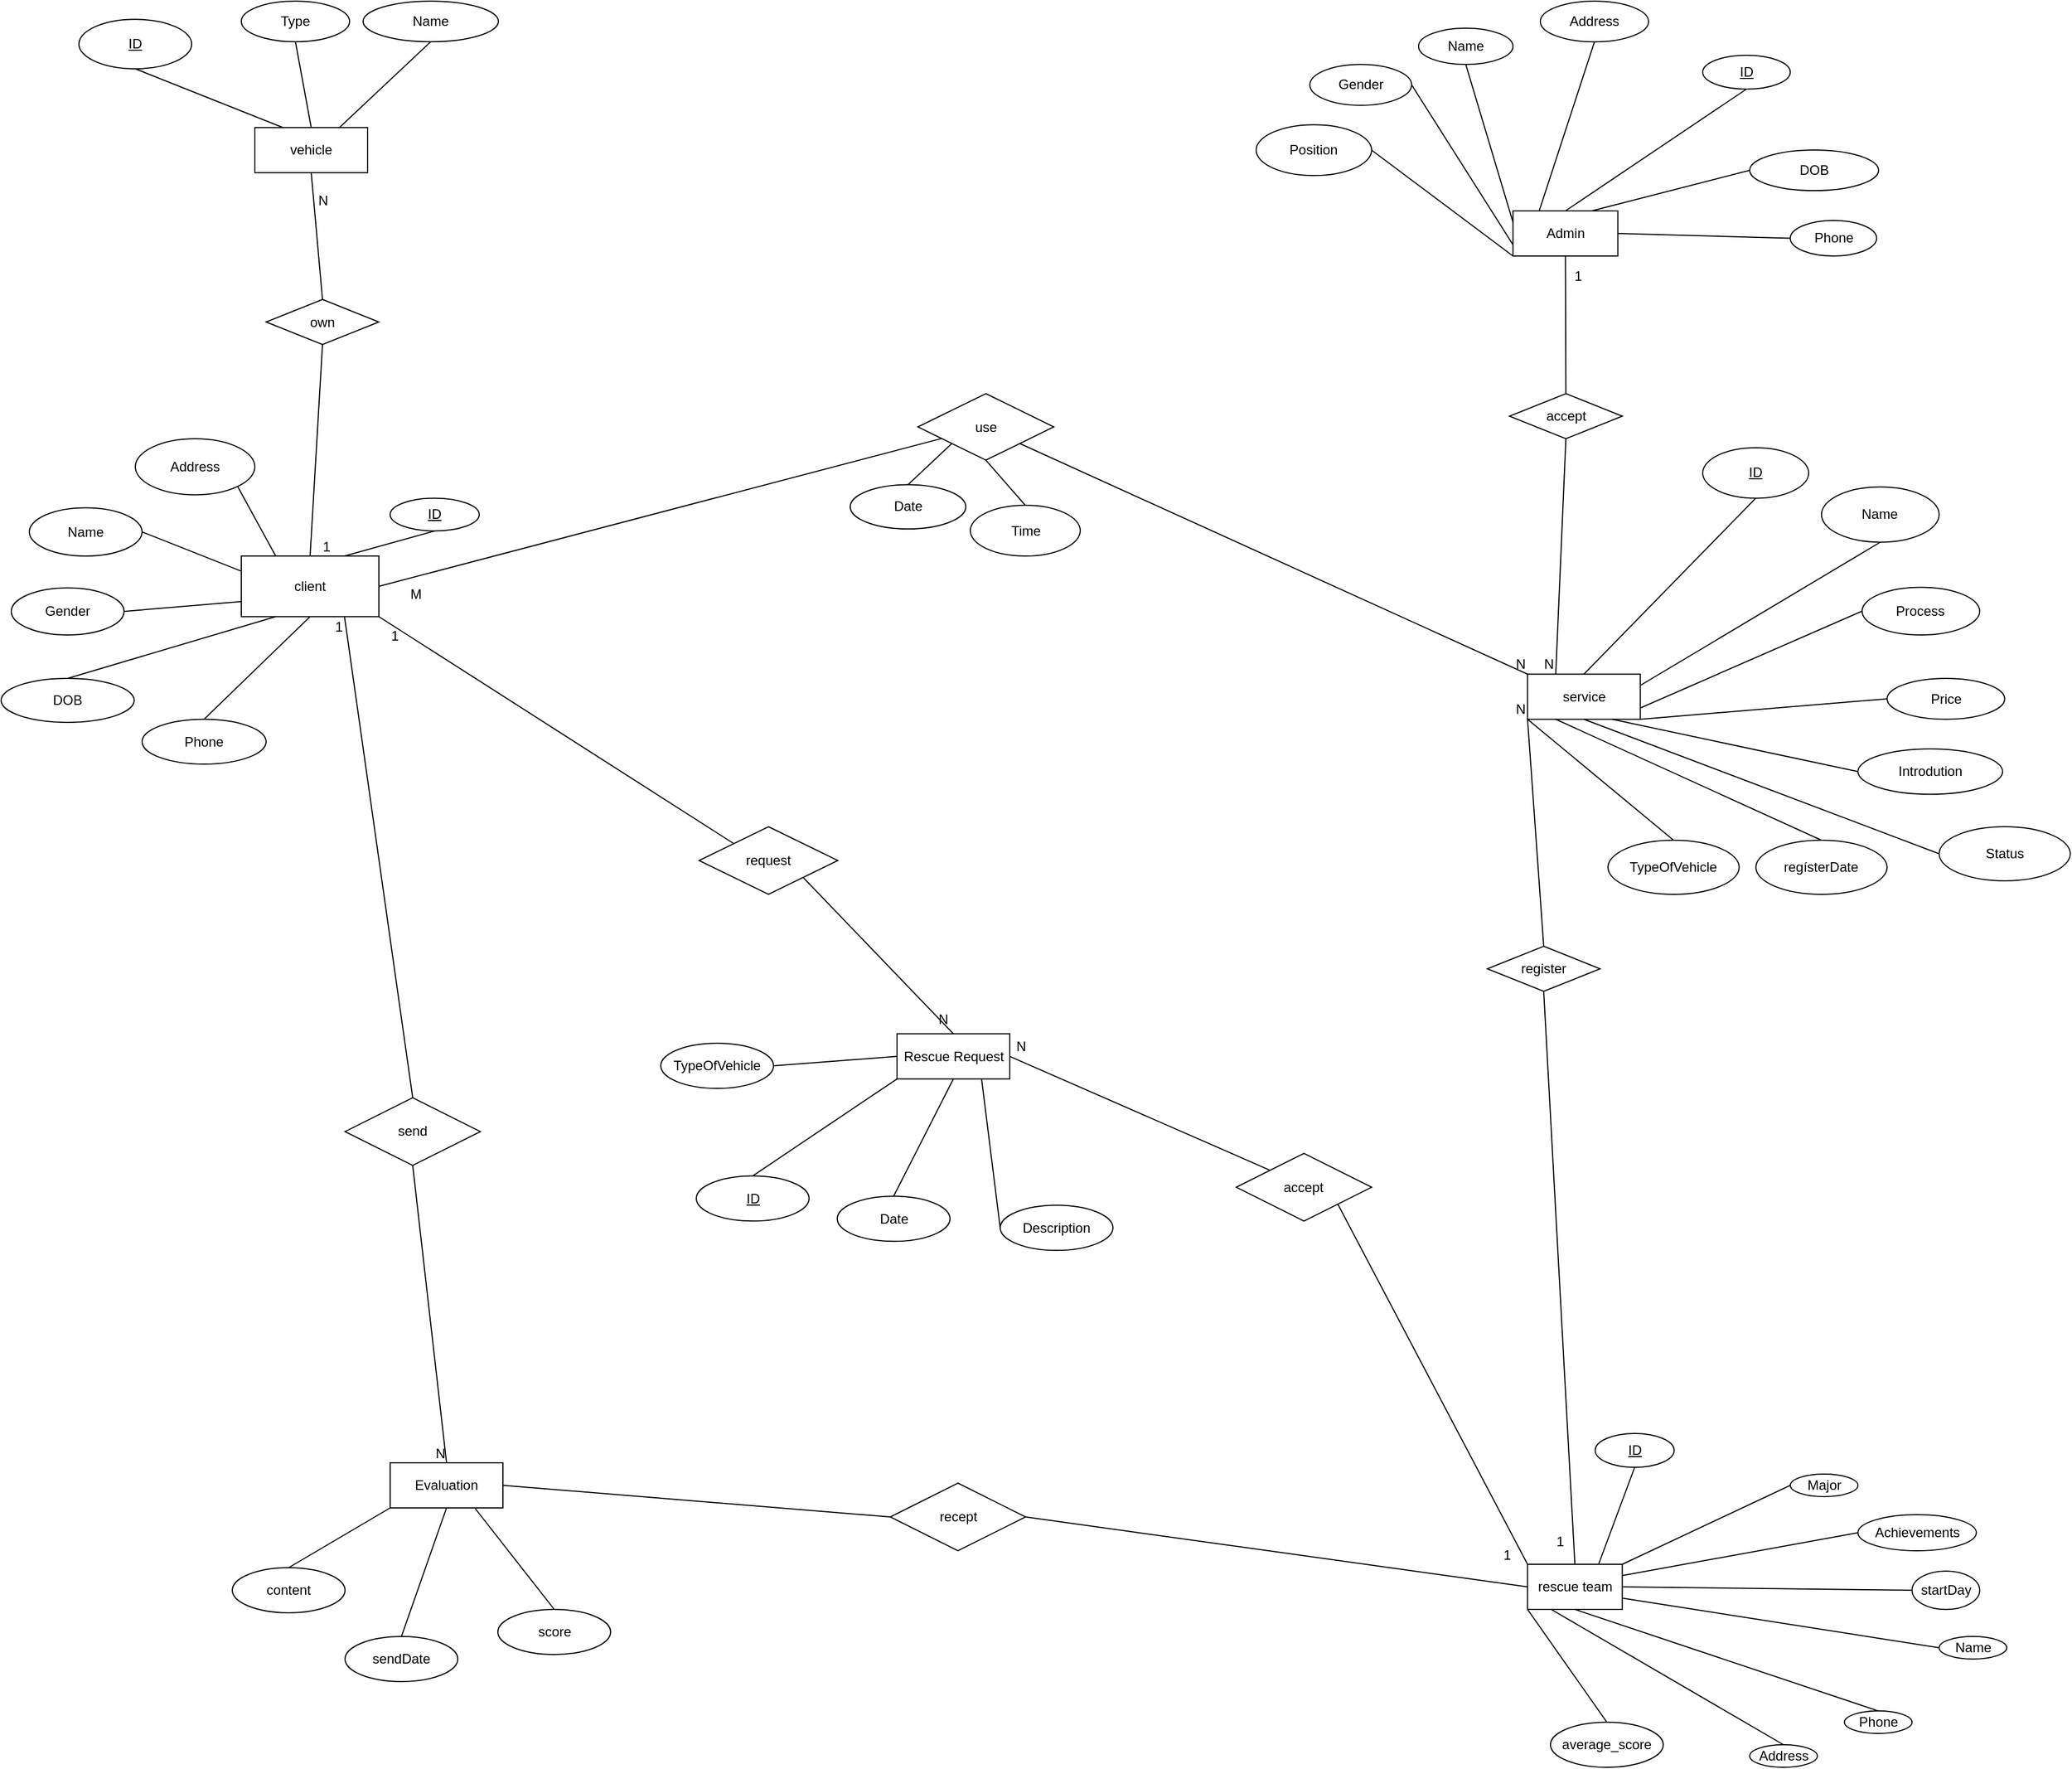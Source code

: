 <mxfile version="24.4.14" type="device">
  <diagram id="R2lEEEUBdFMjLlhIrx00" name="Page-1">
    <mxGraphModel dx="1706" dy="784" grid="1" gridSize="12" guides="1" tooltips="1" connect="1" arrows="1" fold="1" page="1" pageScale="1" pageWidth="3000" pageHeight="3000" background="none" math="0" shadow="0" extFonts="Permanent Marker^https://fonts.googleapis.com/css?family=Permanent+Marker">
      <root>
        <mxCell id="0" />
        <mxCell id="1" parent="0" />
        <mxCell id="BvTbpLr7_MJ0B1_TZpMT-5" value="client" style="whiteSpace=wrap;html=1;align=center;" parent="1" vertex="1">
          <mxGeometry x="813" y="1224" width="122" height="53.75" as="geometry" />
        </mxCell>
        <mxCell id="BvTbpLr7_MJ0B1_TZpMT-15" value="Name" style="ellipse;whiteSpace=wrap;html=1;align=center;" parent="1" vertex="1">
          <mxGeometry x="625" y="1181.25" width="100" height="42.75" as="geometry" />
        </mxCell>
        <mxCell id="BvTbpLr7_MJ0B1_TZpMT-20" value="Gender" style="ellipse;whiteSpace=wrap;html=1;align=center;" parent="1" vertex="1">
          <mxGeometry x="609" y="1252.25" width="100" height="41.75" as="geometry" />
        </mxCell>
        <mxCell id="BvTbpLr7_MJ0B1_TZpMT-21" value="DOB" style="ellipse;whiteSpace=wrap;html=1;align=center;" parent="1" vertex="1">
          <mxGeometry x="600" y="1332.5" width="118" height="39" as="geometry" />
        </mxCell>
        <mxCell id="BvTbpLr7_MJ0B1_TZpMT-22" value="Phone" style="ellipse;whiteSpace=wrap;html=1;align=center;" parent="1" vertex="1">
          <mxGeometry x="725" y="1368.75" width="110" height="39.75" as="geometry" />
        </mxCell>
        <mxCell id="BvTbpLr7_MJ0B1_TZpMT-23" value="Address" style="ellipse;whiteSpace=wrap;html=1;align=center;" parent="1" vertex="1">
          <mxGeometry x="719" y="1120" width="106" height="49.75" as="geometry" />
        </mxCell>
        <mxCell id="BvTbpLr7_MJ0B1_TZpMT-28" value="" style="endArrow=none;html=1;rounded=0;entryX=0.5;entryY=0;entryDx=0;entryDy=0;exitX=0.25;exitY=1;exitDx=0;exitDy=0;" parent="1" source="BvTbpLr7_MJ0B1_TZpMT-5" target="BvTbpLr7_MJ0B1_TZpMT-21" edge="1">
          <mxGeometry relative="1" as="geometry">
            <mxPoint x="909" y="1291.75" as="sourcePoint" />
            <mxPoint x="1069" y="1291.75" as="targetPoint" />
          </mxGeometry>
        </mxCell>
        <mxCell id="BvTbpLr7_MJ0B1_TZpMT-29" value="" style="endArrow=none;html=1;rounded=0;entryX=0.5;entryY=0;entryDx=0;entryDy=0;exitX=0.5;exitY=1;exitDx=0;exitDy=0;" parent="1" source="BvTbpLr7_MJ0B1_TZpMT-5" target="BvTbpLr7_MJ0B1_TZpMT-22" edge="1">
          <mxGeometry relative="1" as="geometry">
            <mxPoint x="939" y="1291.75" as="sourcePoint" />
            <mxPoint x="929" y="1331.75" as="targetPoint" />
          </mxGeometry>
        </mxCell>
        <mxCell id="BvTbpLr7_MJ0B1_TZpMT-30" value="" style="endArrow=none;html=1;rounded=0;entryX=1;entryY=0.5;entryDx=0;entryDy=0;exitX=0;exitY=0.75;exitDx=0;exitDy=0;" parent="1" source="BvTbpLr7_MJ0B1_TZpMT-5" target="BvTbpLr7_MJ0B1_TZpMT-20" edge="1">
          <mxGeometry relative="1" as="geometry">
            <mxPoint x="879" y="1261.75" as="sourcePoint" />
            <mxPoint x="869" y="1301.75" as="targetPoint" />
          </mxGeometry>
        </mxCell>
        <mxCell id="BvTbpLr7_MJ0B1_TZpMT-31" value="" style="endArrow=none;html=1;rounded=0;entryX=0.75;entryY=0;entryDx=0;entryDy=0;exitX=0.5;exitY=1;exitDx=0;exitDy=0;" parent="1" source="BvTbpLr7_MJ0B1_TZpMT-34" target="BvTbpLr7_MJ0B1_TZpMT-5" edge="1">
          <mxGeometry relative="1" as="geometry">
            <mxPoint x="929" y="1211.75" as="sourcePoint" />
            <mxPoint x="919" y="1251.75" as="targetPoint" />
          </mxGeometry>
        </mxCell>
        <mxCell id="BvTbpLr7_MJ0B1_TZpMT-32" value="" style="endArrow=none;html=1;rounded=0;entryX=0.25;entryY=0;entryDx=0;entryDy=0;exitX=1;exitY=1;exitDx=0;exitDy=0;" parent="1" source="BvTbpLr7_MJ0B1_TZpMT-23" target="BvTbpLr7_MJ0B1_TZpMT-5" edge="1">
          <mxGeometry relative="1" as="geometry">
            <mxPoint x="859" y="1191.75" as="sourcePoint" />
            <mxPoint x="849" y="1231.75" as="targetPoint" />
          </mxGeometry>
        </mxCell>
        <mxCell id="BvTbpLr7_MJ0B1_TZpMT-33" value="" style="endArrow=none;html=1;rounded=0;entryX=0;entryY=0.25;entryDx=0;entryDy=0;exitX=1;exitY=0.5;exitDx=0;exitDy=0;" parent="1" source="BvTbpLr7_MJ0B1_TZpMT-15" target="BvTbpLr7_MJ0B1_TZpMT-5" edge="1">
          <mxGeometry relative="1" as="geometry">
            <mxPoint x="824" y="1261.75" as="sourcePoint" />
            <mxPoint x="814" y="1301.75" as="targetPoint" />
          </mxGeometry>
        </mxCell>
        <mxCell id="BvTbpLr7_MJ0B1_TZpMT-34" value="ID" style="ellipse;whiteSpace=wrap;html=1;align=center;fontStyle=4;" parent="1" vertex="1">
          <mxGeometry x="945" y="1172.75" width="79" height="29" as="geometry" />
        </mxCell>
        <mxCell id="BvTbpLr7_MJ0B1_TZpMT-36" value="own" style="shape=rhombus;perimeter=rhombusPerimeter;whiteSpace=wrap;html=1;align=center;" parent="1" vertex="1">
          <mxGeometry x="835" y="996.5" width="100" height="40" as="geometry" />
        </mxCell>
        <mxCell id="BvTbpLr7_MJ0B1_TZpMT-38" value="vehicle" style="whiteSpace=wrap;html=1;align=center;" parent="1" vertex="1">
          <mxGeometry x="825" y="844.13" width="100" height="40" as="geometry" />
        </mxCell>
        <mxCell id="BvTbpLr7_MJ0B1_TZpMT-39" value="" style="endArrow=none;html=1;rounded=0;entryX=0.5;entryY=1;entryDx=0;entryDy=0;exitX=0.5;exitY=0;exitDx=0;exitDy=0;" parent="1" source="BvTbpLr7_MJ0B1_TZpMT-36" target="BvTbpLr7_MJ0B1_TZpMT-38" edge="1">
          <mxGeometry relative="1" as="geometry">
            <mxPoint x="957" y="899" as="sourcePoint" />
            <mxPoint x="1117" y="899" as="targetPoint" />
          </mxGeometry>
        </mxCell>
        <mxCell id="BvTbpLr7_MJ0B1_TZpMT-40" value="N" style="resizable=0;html=1;whiteSpace=wrap;align=right;verticalAlign=bottom;" parent="BvTbpLr7_MJ0B1_TZpMT-39" connectable="0" vertex="1">
          <mxGeometry x="1" relative="1" as="geometry">
            <mxPoint x="17" y="34" as="offset" />
          </mxGeometry>
        </mxCell>
        <mxCell id="BvTbpLr7_MJ0B1_TZpMT-41" value="" style="endArrow=none;html=1;rounded=0;entryX=0.5;entryY=0;entryDx=0;entryDy=0;exitX=0.5;exitY=1;exitDx=0;exitDy=0;" parent="1" source="BvTbpLr7_MJ0B1_TZpMT-36" target="BvTbpLr7_MJ0B1_TZpMT-5" edge="1">
          <mxGeometry relative="1" as="geometry">
            <mxPoint x="1584" y="1114" as="sourcePoint" />
            <mxPoint x="1744" y="1114" as="targetPoint" />
          </mxGeometry>
        </mxCell>
        <mxCell id="BvTbpLr7_MJ0B1_TZpMT-42" value="1" style="resizable=0;html=1;whiteSpace=wrap;align=right;verticalAlign=bottom;" parent="BvTbpLr7_MJ0B1_TZpMT-41" connectable="0" vertex="1">
          <mxGeometry x="1" relative="1" as="geometry">
            <mxPoint x="20" as="offset" />
          </mxGeometry>
        </mxCell>
        <mxCell id="BvTbpLr7_MJ0B1_TZpMT-43" value="ID" style="ellipse;whiteSpace=wrap;html=1;align=center;fontStyle=4;" parent="1" vertex="1">
          <mxGeometry x="669" y="748.13" width="100" height="43.87" as="geometry" />
        </mxCell>
        <mxCell id="BvTbpLr7_MJ0B1_TZpMT-46" value="Type" style="ellipse;whiteSpace=wrap;html=1;align=center;" parent="1" vertex="1">
          <mxGeometry x="813" y="732" width="96" height="36" as="geometry" />
        </mxCell>
        <mxCell id="BvTbpLr7_MJ0B1_TZpMT-47" value="Name" style="ellipse;whiteSpace=wrap;html=1;align=center;" parent="1" vertex="1">
          <mxGeometry x="921" y="732" width="120" height="36" as="geometry" />
        </mxCell>
        <mxCell id="BvTbpLr7_MJ0B1_TZpMT-48" value="" style="endArrow=none;html=1;rounded=0;exitX=0.75;exitY=0;exitDx=0;exitDy=0;entryX=0.5;entryY=1;entryDx=0;entryDy=0;" parent="1" source="BvTbpLr7_MJ0B1_TZpMT-38" target="BvTbpLr7_MJ0B1_TZpMT-47" edge="1">
          <mxGeometry relative="1" as="geometry">
            <mxPoint x="731" y="990.13" as="sourcePoint" />
            <mxPoint x="891" y="990.13" as="targetPoint" />
          </mxGeometry>
        </mxCell>
        <mxCell id="BvTbpLr7_MJ0B1_TZpMT-50" value="" style="endArrow=none;html=1;rounded=0;exitX=0.5;exitY=0;exitDx=0;exitDy=0;entryX=0.5;entryY=1;entryDx=0;entryDy=0;" parent="1" source="BvTbpLr7_MJ0B1_TZpMT-38" target="BvTbpLr7_MJ0B1_TZpMT-46" edge="1">
          <mxGeometry relative="1" as="geometry">
            <mxPoint x="895" y="866.13" as="sourcePoint" />
            <mxPoint x="911" y="859.13" as="targetPoint" />
          </mxGeometry>
        </mxCell>
        <mxCell id="BvTbpLr7_MJ0B1_TZpMT-51" value="" style="endArrow=none;html=1;rounded=0;entryX=0.5;entryY=1;entryDx=0;entryDy=0;exitX=0.25;exitY=0;exitDx=0;exitDy=0;" parent="1" source="BvTbpLr7_MJ0B1_TZpMT-38" target="BvTbpLr7_MJ0B1_TZpMT-43" edge="1">
          <mxGeometry relative="1" as="geometry">
            <mxPoint x="815" y="834.13" as="sourcePoint" />
            <mxPoint x="898" y="792.13" as="targetPoint" />
          </mxGeometry>
        </mxCell>
        <mxCell id="BvTbpLr7_MJ0B1_TZpMT-67" value="Admin" style="whiteSpace=wrap;html=1;align=center;" parent="1" vertex="1">
          <mxGeometry x="1940.75" y="918" width="93" height="40" as="geometry" />
        </mxCell>
        <mxCell id="BvTbpLr7_MJ0B1_TZpMT-68" value="Name" style="ellipse;whiteSpace=wrap;html=1;align=center;" parent="1" vertex="1">
          <mxGeometry x="1857" y="756" width="83.75" height="32.13" as="geometry" />
        </mxCell>
        <mxCell id="BvTbpLr7_MJ0B1_TZpMT-69" value="Gender" style="ellipse;whiteSpace=wrap;html=1;align=center;" parent="1" vertex="1">
          <mxGeometry x="1760.63" y="788.13" width="90.25" height="36.25" as="geometry" />
        </mxCell>
        <mxCell id="BvTbpLr7_MJ0B1_TZpMT-70" value="DOB" style="ellipse;whiteSpace=wrap;html=1;align=center;" parent="1" vertex="1">
          <mxGeometry x="2150.67" y="864" width="114.33" height="36" as="geometry" />
        </mxCell>
        <mxCell id="BvTbpLr7_MJ0B1_TZpMT-71" value="Phone" style="ellipse;whiteSpace=wrap;html=1;align=center;" parent="1" vertex="1">
          <mxGeometry x="2186.67" y="926.5" width="76.61" height="31.5" as="geometry" />
        </mxCell>
        <mxCell id="BvTbpLr7_MJ0B1_TZpMT-72" value="Address" style="ellipse;whiteSpace=wrap;html=1;align=center;" parent="1" vertex="1">
          <mxGeometry x="1965" y="732" width="96" height="36.13" as="geometry" />
        </mxCell>
        <mxCell id="BvTbpLr7_MJ0B1_TZpMT-73" value="" style="endArrow=none;html=1;rounded=0;entryX=0;entryY=0.5;entryDx=0;entryDy=0;exitX=0.75;exitY=0;exitDx=0;exitDy=0;" parent="1" source="BvTbpLr7_MJ0B1_TZpMT-67" target="BvTbpLr7_MJ0B1_TZpMT-70" edge="1">
          <mxGeometry relative="1" as="geometry">
            <mxPoint x="1951.25" y="948" as="sourcePoint" />
            <mxPoint x="2111.25" y="948" as="targetPoint" />
          </mxGeometry>
        </mxCell>
        <mxCell id="BvTbpLr7_MJ0B1_TZpMT-74" value="" style="endArrow=none;html=1;rounded=0;entryX=0;entryY=0.5;entryDx=0;entryDy=0;exitX=1;exitY=0.5;exitDx=0;exitDy=0;" parent="1" source="BvTbpLr7_MJ0B1_TZpMT-67" target="BvTbpLr7_MJ0B1_TZpMT-71" edge="1">
          <mxGeometry relative="1" as="geometry">
            <mxPoint x="1981.25" y="948" as="sourcePoint" />
            <mxPoint x="1888.25" y="1057.5" as="targetPoint" />
          </mxGeometry>
        </mxCell>
        <mxCell id="BvTbpLr7_MJ0B1_TZpMT-75" value="" style="endArrow=none;html=1;rounded=0;entryX=1;entryY=0.5;entryDx=0;entryDy=0;exitX=0;exitY=0.75;exitDx=0;exitDy=0;" parent="1" source="BvTbpLr7_MJ0B1_TZpMT-67" target="BvTbpLr7_MJ0B1_TZpMT-69" edge="1">
          <mxGeometry relative="1" as="geometry">
            <mxPoint x="1921.25" y="918" as="sourcePoint" />
            <mxPoint x="1812.25" y="948" as="targetPoint" />
          </mxGeometry>
        </mxCell>
        <mxCell id="BvTbpLr7_MJ0B1_TZpMT-76" value="" style="endArrow=none;html=1;rounded=0;entryX=0.5;entryY=0;entryDx=0;entryDy=0;exitX=0.5;exitY=1;exitDx=0;exitDy=0;" parent="1" source="BvTbpLr7_MJ0B1_TZpMT-79" target="BvTbpLr7_MJ0B1_TZpMT-67" edge="1">
          <mxGeometry relative="1" as="geometry">
            <mxPoint x="1971.25" y="868" as="sourcePoint" />
            <mxPoint x="1961.25" y="908" as="targetPoint" />
          </mxGeometry>
        </mxCell>
        <mxCell id="BvTbpLr7_MJ0B1_TZpMT-77" value="" style="endArrow=none;html=1;rounded=0;entryX=0.25;entryY=0;entryDx=0;entryDy=0;exitX=0.5;exitY=1;exitDx=0;exitDy=0;" parent="1" source="BvTbpLr7_MJ0B1_TZpMT-72" target="BvTbpLr7_MJ0B1_TZpMT-67" edge="1">
          <mxGeometry relative="1" as="geometry">
            <mxPoint x="1901.25" y="848" as="sourcePoint" />
            <mxPoint x="1891.25" y="888" as="targetPoint" />
          </mxGeometry>
        </mxCell>
        <mxCell id="BvTbpLr7_MJ0B1_TZpMT-78" value="" style="endArrow=none;html=1;rounded=0;entryX=0;entryY=0.25;entryDx=0;entryDy=0;exitX=0.5;exitY=1;exitDx=0;exitDy=0;" parent="1" source="BvTbpLr7_MJ0B1_TZpMT-68" target="BvTbpLr7_MJ0B1_TZpMT-67" edge="1">
          <mxGeometry relative="1" as="geometry">
            <mxPoint x="1866.25" y="918" as="sourcePoint" />
            <mxPoint x="1856.25" y="958" as="targetPoint" />
          </mxGeometry>
        </mxCell>
        <mxCell id="BvTbpLr7_MJ0B1_TZpMT-79" value="ID" style="ellipse;whiteSpace=wrap;html=1;align=center;fontStyle=4;" parent="1" vertex="1">
          <mxGeometry x="2109" y="780" width="77.67" height="30" as="geometry" />
        </mxCell>
        <mxCell id="BvTbpLr7_MJ0B1_TZpMT-81" value="Position" style="ellipse;whiteSpace=wrap;html=1;align=center;" parent="1" vertex="1">
          <mxGeometry x="1713" y="841.63" width="102.39" height="45" as="geometry" />
        </mxCell>
        <mxCell id="BvTbpLr7_MJ0B1_TZpMT-84" value="" style="endArrow=none;html=1;rounded=0;entryX=1;entryY=0.5;entryDx=0;entryDy=0;exitX=0;exitY=1;exitDx=0;exitDy=0;" parent="1" source="BvTbpLr7_MJ0B1_TZpMT-67" target="BvTbpLr7_MJ0B1_TZpMT-81" edge="1">
          <mxGeometry relative="1" as="geometry">
            <mxPoint x="1896.25" y="960" as="sourcePoint" />
            <mxPoint x="1812.25" y="994" as="targetPoint" />
          </mxGeometry>
        </mxCell>
        <mxCell id="BvTbpLr7_MJ0B1_TZpMT-99" value="rescue team" style="whiteSpace=wrap;html=1;align=center;" parent="1" vertex="1">
          <mxGeometry x="1953.67" y="2118" width="84" height="40" as="geometry" />
        </mxCell>
        <mxCell id="BvTbpLr7_MJ0B1_TZpMT-100" value="Name" style="ellipse;whiteSpace=wrap;html=1;align=center;" parent="1" vertex="1">
          <mxGeometry x="2318.67" y="2182" width="60" height="20" as="geometry" />
        </mxCell>
        <mxCell id="BvTbpLr7_MJ0B1_TZpMT-101" value="startDay" style="ellipse;whiteSpace=wrap;html=1;align=center;" parent="1" vertex="1">
          <mxGeometry x="2294.67" y="2124" width="60" height="34" as="geometry" />
        </mxCell>
        <mxCell id="BvTbpLr7_MJ0B1_TZpMT-102" value="Major" style="ellipse;whiteSpace=wrap;html=1;align=center;" parent="1" vertex="1">
          <mxGeometry x="2186.67" y="2038" width="60" height="20" as="geometry" />
        </mxCell>
        <mxCell id="BvTbpLr7_MJ0B1_TZpMT-103" value="Phone" style="ellipse;whiteSpace=wrap;html=1;align=center;" parent="1" vertex="1">
          <mxGeometry x="2234.67" y="2248" width="60" height="20" as="geometry" />
        </mxCell>
        <mxCell id="BvTbpLr7_MJ0B1_TZpMT-104" value="Address" style="ellipse;whiteSpace=wrap;html=1;align=center;" parent="1" vertex="1">
          <mxGeometry x="2150.67" y="2278" width="60" height="20" as="geometry" />
        </mxCell>
        <mxCell id="BvTbpLr7_MJ0B1_TZpMT-105" value="" style="endArrow=none;html=1;rounded=0;entryX=0;entryY=0.5;entryDx=0;entryDy=0;exitX=1;exitY=0;exitDx=0;exitDy=0;" parent="1" source="BvTbpLr7_MJ0B1_TZpMT-99" target="BvTbpLr7_MJ0B1_TZpMT-102" edge="1">
          <mxGeometry relative="1" as="geometry">
            <mxPoint x="1945.67" y="2158" as="sourcePoint" />
            <mxPoint x="2105.67" y="2158" as="targetPoint" />
          </mxGeometry>
        </mxCell>
        <mxCell id="BvTbpLr7_MJ0B1_TZpMT-106" value="" style="endArrow=none;html=1;rounded=0;entryX=0.5;entryY=0;entryDx=0;entryDy=0;exitX=0.5;exitY=1;exitDx=0;exitDy=0;" parent="1" source="BvTbpLr7_MJ0B1_TZpMT-99" target="BvTbpLr7_MJ0B1_TZpMT-103" edge="1">
          <mxGeometry relative="1" as="geometry">
            <mxPoint x="1975.67" y="2158" as="sourcePoint" />
            <mxPoint x="1965.67" y="2198" as="targetPoint" />
          </mxGeometry>
        </mxCell>
        <mxCell id="BvTbpLr7_MJ0B1_TZpMT-107" value="" style="endArrow=none;html=1;rounded=0;exitX=1;exitY=0.5;exitDx=0;exitDy=0;entryX=0;entryY=0.5;entryDx=0;entryDy=0;" parent="1" source="BvTbpLr7_MJ0B1_TZpMT-99" target="BvTbpLr7_MJ0B1_TZpMT-101" edge="1">
          <mxGeometry relative="1" as="geometry">
            <mxPoint x="1915.67" y="2128" as="sourcePoint" />
            <mxPoint x="2288.67" y="2138" as="targetPoint" />
          </mxGeometry>
        </mxCell>
        <mxCell id="BvTbpLr7_MJ0B1_TZpMT-108" value="" style="endArrow=none;html=1;rounded=0;entryX=0.75;entryY=0;entryDx=0;entryDy=0;exitX=0.5;exitY=1;exitDx=0;exitDy=0;" parent="1" source="BvTbpLr7_MJ0B1_TZpMT-111" target="BvTbpLr7_MJ0B1_TZpMT-99" edge="1">
          <mxGeometry relative="1" as="geometry">
            <mxPoint x="1965.67" y="2078" as="sourcePoint" />
            <mxPoint x="1955.67" y="2118" as="targetPoint" />
          </mxGeometry>
        </mxCell>
        <mxCell id="BvTbpLr7_MJ0B1_TZpMT-109" value="" style="endArrow=none;html=1;rounded=0;entryX=0.25;entryY=1;entryDx=0;entryDy=0;exitX=0.5;exitY=0;exitDx=0;exitDy=0;" parent="1" source="BvTbpLr7_MJ0B1_TZpMT-104" target="BvTbpLr7_MJ0B1_TZpMT-99" edge="1">
          <mxGeometry relative="1" as="geometry">
            <mxPoint x="1895.67" y="2058" as="sourcePoint" />
            <mxPoint x="1885.67" y="2098" as="targetPoint" />
          </mxGeometry>
        </mxCell>
        <mxCell id="BvTbpLr7_MJ0B1_TZpMT-110" value="" style="endArrow=none;html=1;rounded=0;entryX=1;entryY=0.75;entryDx=0;entryDy=0;exitX=0;exitY=0.5;exitDx=0;exitDy=0;" parent="1" source="BvTbpLr7_MJ0B1_TZpMT-100" target="BvTbpLr7_MJ0B1_TZpMT-99" edge="1">
          <mxGeometry relative="1" as="geometry">
            <mxPoint x="1860.67" y="2128" as="sourcePoint" />
            <mxPoint x="1850.67" y="2168" as="targetPoint" />
          </mxGeometry>
        </mxCell>
        <mxCell id="BvTbpLr7_MJ0B1_TZpMT-111" value="ID" style="ellipse;whiteSpace=wrap;html=1;align=center;fontStyle=4;" parent="1" vertex="1">
          <mxGeometry x="2013.67" y="2002" width="70" height="30" as="geometry" />
        </mxCell>
        <mxCell id="BvTbpLr7_MJ0B1_TZpMT-112" value="Achievements" style="ellipse;whiteSpace=wrap;html=1;align=center;" parent="1" vertex="1">
          <mxGeometry x="2246.67" y="2074" width="105" height="32" as="geometry" />
        </mxCell>
        <mxCell id="BvTbpLr7_MJ0B1_TZpMT-113" value="" style="endArrow=none;html=1;rounded=0;entryX=0;entryY=0.5;entryDx=0;entryDy=0;exitX=1;exitY=0.25;exitDx=0;exitDy=0;" parent="1" source="BvTbpLr7_MJ0B1_TZpMT-99" target="BvTbpLr7_MJ0B1_TZpMT-112" edge="1">
          <mxGeometry relative="1" as="geometry">
            <mxPoint x="1890.67" y="2170" as="sourcePoint" />
            <mxPoint x="1818.67" y="2170" as="targetPoint" />
          </mxGeometry>
        </mxCell>
        <mxCell id="BvTbpLr7_MJ0B1_TZpMT-114" value="service" style="whiteSpace=wrap;html=1;align=center;" parent="1" vertex="1">
          <mxGeometry x="1953.67" y="1328.75" width="100" height="40" as="geometry" />
        </mxCell>
        <mxCell id="BvTbpLr7_MJ0B1_TZpMT-115" value="ID" style="ellipse;whiteSpace=wrap;html=1;align=center;fontStyle=4;" parent="1" vertex="1">
          <mxGeometry x="2109" y="1128" width="94" height="44.75" as="geometry" />
        </mxCell>
        <mxCell id="BvTbpLr7_MJ0B1_TZpMT-116" value="Name" style="ellipse;whiteSpace=wrap;html=1;align=center;" parent="1" vertex="1">
          <mxGeometry x="2214.34" y="1162.75" width="104.33" height="49" as="geometry" />
        </mxCell>
        <mxCell id="BvTbpLr7_MJ0B1_TZpMT-117" value="Introdution" style="ellipse;whiteSpace=wrap;html=1;align=center;" parent="1" vertex="1">
          <mxGeometry x="2246.67" y="1395" width="128.33" height="40.25" as="geometry" />
        </mxCell>
        <mxCell id="BvTbpLr7_MJ0B1_TZpMT-118" value="Process" style="ellipse;whiteSpace=wrap;html=1;align=center;" parent="1" vertex="1">
          <mxGeometry x="2250.34" y="1251.75" width="104.33" height="42.25" as="geometry" />
        </mxCell>
        <mxCell id="BvTbpLr7_MJ0B1_TZpMT-119" value="Price" style="ellipse;whiteSpace=wrap;html=1;align=center;" parent="1" vertex="1">
          <mxGeometry x="2272.51" y="1332.5" width="104.33" height="36.25" as="geometry" />
        </mxCell>
        <mxCell id="BvTbpLr7_MJ0B1_TZpMT-120" value="" style="endArrow=none;html=1;rounded=0;exitX=0.75;exitY=1;exitDx=0;exitDy=0;entryX=0;entryY=0.5;entryDx=0;entryDy=0;" parent="1" source="BvTbpLr7_MJ0B1_TZpMT-114" target="BvTbpLr7_MJ0B1_TZpMT-117" edge="1">
          <mxGeometry relative="1" as="geometry">
            <mxPoint x="1860.67" y="1423.75" as="sourcePoint" />
            <mxPoint x="2020.67" y="1423.75" as="targetPoint" />
          </mxGeometry>
        </mxCell>
        <mxCell id="BvTbpLr7_MJ0B1_TZpMT-121" value="" style="endArrow=none;html=1;rounded=0;exitX=1;exitY=1;exitDx=0;exitDy=0;entryX=0;entryY=0.5;entryDx=0;entryDy=0;" parent="1" source="BvTbpLr7_MJ0B1_TZpMT-114" target="BvTbpLr7_MJ0B1_TZpMT-119" edge="1">
          <mxGeometry relative="1" as="geometry">
            <mxPoint x="2030.67" y="1387.75" as="sourcePoint" />
            <mxPoint x="1998.67" y="1432.75" as="targetPoint" />
          </mxGeometry>
        </mxCell>
        <mxCell id="BvTbpLr7_MJ0B1_TZpMT-122" value="" style="endArrow=none;html=1;rounded=0;exitX=1;exitY=0.75;exitDx=0;exitDy=0;entryX=0;entryY=0.5;entryDx=0;entryDy=0;" parent="1" source="BvTbpLr7_MJ0B1_TZpMT-114" target="BvTbpLr7_MJ0B1_TZpMT-118" edge="1">
          <mxGeometry relative="1" as="geometry">
            <mxPoint x="2055.67" y="1387.75" as="sourcePoint" />
            <mxPoint x="2080.67" y="1424.75" as="targetPoint" />
          </mxGeometry>
        </mxCell>
        <mxCell id="BvTbpLr7_MJ0B1_TZpMT-123" value="" style="endArrow=none;html=1;rounded=0;exitX=1;exitY=0.25;exitDx=0;exitDy=0;entryX=0.5;entryY=1;entryDx=0;entryDy=0;" parent="1" source="BvTbpLr7_MJ0B1_TZpMT-114" target="BvTbpLr7_MJ0B1_TZpMT-116" edge="1">
          <mxGeometry relative="1" as="geometry">
            <mxPoint x="2067.67" y="1399.75" as="sourcePoint" />
            <mxPoint x="2092.67" y="1436.75" as="targetPoint" />
          </mxGeometry>
        </mxCell>
        <mxCell id="BvTbpLr7_MJ0B1_TZpMT-124" value="" style="endArrow=none;html=1;rounded=0;exitX=0.5;exitY=0;exitDx=0;exitDy=0;entryX=0.5;entryY=1;entryDx=0;entryDy=0;" parent="1" source="BvTbpLr7_MJ0B1_TZpMT-114" target="BvTbpLr7_MJ0B1_TZpMT-115" edge="1">
          <mxGeometry relative="1" as="geometry">
            <mxPoint x="2080.67" y="1357.75" as="sourcePoint" />
            <mxPoint x="2100.67" y="1328.75" as="targetPoint" />
          </mxGeometry>
        </mxCell>
        <mxCell id="BvTbpLr7_MJ0B1_TZpMT-125" value="use" style="shape=rhombus;perimeter=rhombusPerimeter;whiteSpace=wrap;html=1;align=center;" parent="1" vertex="1">
          <mxGeometry x="1413" y="1080" width="120.5" height="59" as="geometry" />
        </mxCell>
        <mxCell id="BvTbpLr7_MJ0B1_TZpMT-127" value="register" style="shape=rhombus;perimeter=rhombusPerimeter;whiteSpace=wrap;html=1;align=center;" parent="1" vertex="1">
          <mxGeometry x="1918" y="1570" width="100" height="40" as="geometry" />
        </mxCell>
        <mxCell id="BvTbpLr7_MJ0B1_TZpMT-130" value="" style="endArrow=none;html=1;rounded=0;entryX=0.5;entryY=0;entryDx=0;entryDy=0;exitX=0.5;exitY=1;exitDx=0;exitDy=0;" parent="1" source="BvTbpLr7_MJ0B1_TZpMT-127" target="BvTbpLr7_MJ0B1_TZpMT-99" edge="1">
          <mxGeometry relative="1" as="geometry">
            <mxPoint x="1486" y="1524" as="sourcePoint" />
            <mxPoint x="1646" y="1524" as="targetPoint" />
          </mxGeometry>
        </mxCell>
        <mxCell id="BvTbpLr7_MJ0B1_TZpMT-131" value="1" style="resizable=0;html=1;whiteSpace=wrap;align=right;verticalAlign=bottom;" parent="BvTbpLr7_MJ0B1_TZpMT-130" connectable="0" vertex="1">
          <mxGeometry x="1" relative="1" as="geometry">
            <mxPoint x="-8" y="-12" as="offset" />
          </mxGeometry>
        </mxCell>
        <mxCell id="BvTbpLr7_MJ0B1_TZpMT-132" value="" style="endArrow=none;html=1;rounded=0;exitX=0.5;exitY=0;exitDx=0;exitDy=0;entryX=0;entryY=1;entryDx=0;entryDy=0;" parent="1" source="BvTbpLr7_MJ0B1_TZpMT-127" target="BvTbpLr7_MJ0B1_TZpMT-114" edge="1">
          <mxGeometry relative="1" as="geometry">
            <mxPoint x="1690" y="1476" as="sourcePoint" />
            <mxPoint x="1850" y="1476" as="targetPoint" />
          </mxGeometry>
        </mxCell>
        <mxCell id="BvTbpLr7_MJ0B1_TZpMT-133" value="N" style="resizable=0;html=1;whiteSpace=wrap;align=right;verticalAlign=bottom;" parent="BvTbpLr7_MJ0B1_TZpMT-132" connectable="0" vertex="1">
          <mxGeometry x="1" relative="1" as="geometry" />
        </mxCell>
        <mxCell id="BvTbpLr7_MJ0B1_TZpMT-134" value="" style="endArrow=none;html=1;rounded=0;exitX=1;exitY=0.5;exitDx=0;exitDy=0;" parent="1" source="BvTbpLr7_MJ0B1_TZpMT-5" target="BvTbpLr7_MJ0B1_TZpMT-125" edge="1">
          <mxGeometry relative="1" as="geometry">
            <mxPoint x="1582" y="1356" as="sourcePoint" />
            <mxPoint x="1742" y="1356" as="targetPoint" />
          </mxGeometry>
        </mxCell>
        <mxCell id="BvTbpLr7_MJ0B1_TZpMT-135" value="M" style="resizable=0;html=1;whiteSpace=wrap;align=left;verticalAlign=bottom;" parent="BvTbpLr7_MJ0B1_TZpMT-134" connectable="0" vertex="1">
          <mxGeometry x="-1" relative="1" as="geometry">
            <mxPoint x="26" y="16" as="offset" />
          </mxGeometry>
        </mxCell>
        <mxCell id="BvTbpLr7_MJ0B1_TZpMT-136" value="" style="resizable=0;html=1;whiteSpace=wrap;align=right;verticalAlign=bottom;" parent="BvTbpLr7_MJ0B1_TZpMT-134" connectable="0" vertex="1">
          <mxGeometry x="1" relative="1" as="geometry" />
        </mxCell>
        <mxCell id="BvTbpLr7_MJ0B1_TZpMT-137" value="" style="endArrow=none;html=1;rounded=0;exitX=1;exitY=1;exitDx=0;exitDy=0;entryX=0;entryY=0;entryDx=0;entryDy=0;" parent="1" source="BvTbpLr7_MJ0B1_TZpMT-125" target="BvTbpLr7_MJ0B1_TZpMT-114" edge="1">
          <mxGeometry relative="1" as="geometry">
            <mxPoint x="1702" y="1344" as="sourcePoint" />
            <mxPoint x="1862" y="1344" as="targetPoint" />
          </mxGeometry>
        </mxCell>
        <mxCell id="BvTbpLr7_MJ0B1_TZpMT-138" value="N" style="resizable=0;html=1;whiteSpace=wrap;align=right;verticalAlign=bottom;" parent="BvTbpLr7_MJ0B1_TZpMT-137" connectable="0" vertex="1">
          <mxGeometry x="1" relative="1" as="geometry" />
        </mxCell>
        <mxCell id="BvTbpLr7_MJ0B1_TZpMT-139" value="Date" style="ellipse;whiteSpace=wrap;html=1;align=center;" parent="1" vertex="1">
          <mxGeometry x="1353" y="1160.75" width="102.5" height="39.25" as="geometry" />
        </mxCell>
        <mxCell id="BvTbpLr7_MJ0B1_TZpMT-140" value="Time" style="ellipse;whiteSpace=wrap;html=1;align=center;" parent="1" vertex="1">
          <mxGeometry x="1459.5" y="1179" width="97.5" height="45" as="geometry" />
        </mxCell>
        <mxCell id="BvTbpLr7_MJ0B1_TZpMT-141" value="" style="endArrow=none;html=1;rounded=0;entryX=0.5;entryY=0;entryDx=0;entryDy=0;exitX=0;exitY=1;exitDx=0;exitDy=0;" parent="1" source="BvTbpLr7_MJ0B1_TZpMT-125" target="BvTbpLr7_MJ0B1_TZpMT-139" edge="1">
          <mxGeometry relative="1" as="geometry">
            <mxPoint x="1218.5" y="1047" as="sourcePoint" />
            <mxPoint x="1225.5" y="1131" as="targetPoint" />
          </mxGeometry>
        </mxCell>
        <mxCell id="BvTbpLr7_MJ0B1_TZpMT-142" value="" style="endArrow=none;html=1;rounded=0;entryX=0.5;entryY=0;entryDx=0;entryDy=0;exitX=0.5;exitY=1;exitDx=0;exitDy=0;" parent="1" source="BvTbpLr7_MJ0B1_TZpMT-125" target="BvTbpLr7_MJ0B1_TZpMT-140" edge="1">
          <mxGeometry relative="1" as="geometry">
            <mxPoint x="1470.5" y="1141" as="sourcePoint" />
            <mxPoint x="1425.5" y="1171" as="targetPoint" />
          </mxGeometry>
        </mxCell>
        <mxCell id="BvTbpLr7_MJ0B1_TZpMT-148" value="regísterDate" style="ellipse;whiteSpace=wrap;html=1;align=center;" parent="1" vertex="1">
          <mxGeometry x="2156.18" y="1476" width="116.33" height="48" as="geometry" />
        </mxCell>
        <mxCell id="BvTbpLr7_MJ0B1_TZpMT-150" value="" style="endArrow=none;html=1;rounded=0;exitX=0.25;exitY=1;exitDx=0;exitDy=0;entryX=0.5;entryY=0;entryDx=0;entryDy=0;" parent="1" source="BvTbpLr7_MJ0B1_TZpMT-114" target="BvTbpLr7_MJ0B1_TZpMT-148" edge="1">
          <mxGeometry relative="1" as="geometry">
            <mxPoint x="2015.67" y="1380.75" as="sourcePoint" />
            <mxPoint x="2106.67" y="1516.75" as="targetPoint" />
          </mxGeometry>
        </mxCell>
        <mxCell id="BvTbpLr7_MJ0B1_TZpMT-152" value="accept" style="shape=rhombus;perimeter=rhombusPerimeter;whiteSpace=wrap;html=1;align=center;" parent="1" vertex="1">
          <mxGeometry x="1937.67" y="1080" width="100" height="40" as="geometry" />
        </mxCell>
        <mxCell id="BvTbpLr7_MJ0B1_TZpMT-154" value="" style="endArrow=none;html=1;rounded=0;exitX=0.5;exitY=0;exitDx=0;exitDy=0;entryX=0.5;entryY=1;entryDx=0;entryDy=0;" parent="1" source="BvTbpLr7_MJ0B1_TZpMT-152" target="BvTbpLr7_MJ0B1_TZpMT-67" edge="1">
          <mxGeometry relative="1" as="geometry">
            <mxPoint x="1936.67" y="739.5" as="sourcePoint" />
            <mxPoint x="2013" y="960" as="targetPoint" />
          </mxGeometry>
        </mxCell>
        <mxCell id="BvTbpLr7_MJ0B1_TZpMT-155" value="1" style="resizable=0;html=1;whiteSpace=wrap;align=right;verticalAlign=bottom;" parent="BvTbpLr7_MJ0B1_TZpMT-154" connectable="0" vertex="1">
          <mxGeometry x="1" relative="1" as="geometry">
            <mxPoint x="16" y="26" as="offset" />
          </mxGeometry>
        </mxCell>
        <mxCell id="BvTbpLr7_MJ0B1_TZpMT-156" value="" style="endArrow=none;html=1;rounded=0;exitX=0.5;exitY=1;exitDx=0;exitDy=0;entryX=0.25;entryY=0;entryDx=0;entryDy=0;" parent="1" source="BvTbpLr7_MJ0B1_TZpMT-152" target="BvTbpLr7_MJ0B1_TZpMT-114" edge="1">
          <mxGeometry relative="1" as="geometry">
            <mxPoint x="1438" y="1308" as="sourcePoint" />
            <mxPoint x="1598" y="1308" as="targetPoint" />
          </mxGeometry>
        </mxCell>
        <mxCell id="BvTbpLr7_MJ0B1_TZpMT-157" value="N" style="resizable=0;html=1;whiteSpace=wrap;align=right;verticalAlign=bottom;" parent="BvTbpLr7_MJ0B1_TZpMT-156" connectable="0" vertex="1">
          <mxGeometry x="1" relative="1" as="geometry" />
        </mxCell>
        <mxCell id="BvTbpLr7_MJ0B1_TZpMT-164" value="&amp;nbsp;request&amp;nbsp;" style="shape=rhombus;perimeter=rhombusPerimeter;whiteSpace=wrap;html=1;align=center;" parent="1" vertex="1">
          <mxGeometry x="1219" y="1464" width="123" height="60" as="geometry" />
        </mxCell>
        <mxCell id="BvTbpLr7_MJ0B1_TZpMT-166" value="" style="endArrow=none;html=1;rounded=0;exitX=1;exitY=1;exitDx=0;exitDy=0;entryX=0;entryY=0;entryDx=0;entryDy=0;" parent="1" source="BvTbpLr7_MJ0B1_TZpMT-5" target="BvTbpLr7_MJ0B1_TZpMT-164" edge="1">
          <mxGeometry relative="1" as="geometry">
            <mxPoint x="1390" y="1680" as="sourcePoint" />
            <mxPoint x="1550" y="1680" as="targetPoint" />
          </mxGeometry>
        </mxCell>
        <mxCell id="BvTbpLr7_MJ0B1_TZpMT-167" value="1" style="resizable=0;html=1;whiteSpace=wrap;align=left;verticalAlign=bottom;" parent="BvTbpLr7_MJ0B1_TZpMT-166" connectable="0" vertex="1">
          <mxGeometry x="-1" relative="1" as="geometry">
            <mxPoint x="9" y="26" as="offset" />
          </mxGeometry>
        </mxCell>
        <mxCell id="BvTbpLr7_MJ0B1_TZpMT-176" value="Rescue Request" style="whiteSpace=wrap;html=1;align=center;" parent="1" vertex="1">
          <mxGeometry x="1394.5" y="1647.65" width="100" height="40" as="geometry" />
        </mxCell>
        <mxCell id="BvTbpLr7_MJ0B1_TZpMT-177" value="ID" style="ellipse;whiteSpace=wrap;html=1;align=center;fontStyle=4;" parent="1" vertex="1">
          <mxGeometry x="1216.5" y="1773.65" width="100" height="40" as="geometry" />
        </mxCell>
        <mxCell id="BvTbpLr7_MJ0B1_TZpMT-178" value="Date" style="ellipse;whiteSpace=wrap;html=1;align=center;" parent="1" vertex="1">
          <mxGeometry x="1341.5" y="1791.65" width="100" height="40" as="geometry" />
        </mxCell>
        <mxCell id="BvTbpLr7_MJ0B1_TZpMT-179" value="" style="endArrow=none;html=1;rounded=0;exitX=0;exitY=1;exitDx=0;exitDy=0;entryX=0.5;entryY=0;entryDx=0;entryDy=0;" parent="1" source="BvTbpLr7_MJ0B1_TZpMT-176" target="BvTbpLr7_MJ0B1_TZpMT-177" edge="1">
          <mxGeometry relative="1" as="geometry">
            <mxPoint x="1414.5" y="1671.65" as="sourcePoint" />
            <mxPoint x="1574.5" y="1671.65" as="targetPoint" />
          </mxGeometry>
        </mxCell>
        <mxCell id="BvTbpLr7_MJ0B1_TZpMT-180" value="" style="endArrow=none;html=1;rounded=0;exitX=0.5;exitY=1;exitDx=0;exitDy=0;entryX=0.5;entryY=0;entryDx=0;entryDy=0;" parent="1" source="BvTbpLr7_MJ0B1_TZpMT-176" target="BvTbpLr7_MJ0B1_TZpMT-178" edge="1">
          <mxGeometry relative="1" as="geometry">
            <mxPoint x="1424.5" y="1699.65" as="sourcePoint" />
            <mxPoint x="1348.5" y="1745.65" as="targetPoint" />
          </mxGeometry>
        </mxCell>
        <mxCell id="BvTbpLr7_MJ0B1_TZpMT-181" value="" style="endArrow=none;html=1;rounded=0;exitX=1;exitY=1;exitDx=0;exitDy=0;entryX=0.5;entryY=0;entryDx=0;entryDy=0;" parent="1" source="BvTbpLr7_MJ0B1_TZpMT-164" target="BvTbpLr7_MJ0B1_TZpMT-176" edge="1">
          <mxGeometry relative="1" as="geometry">
            <mxPoint x="1425" y="1764" as="sourcePoint" />
            <mxPoint x="1585" y="1764" as="targetPoint" />
          </mxGeometry>
        </mxCell>
        <mxCell id="BvTbpLr7_MJ0B1_TZpMT-182" value="N" style="resizable=0;html=1;whiteSpace=wrap;align=right;verticalAlign=bottom;" parent="BvTbpLr7_MJ0B1_TZpMT-181" connectable="0" vertex="1">
          <mxGeometry x="1" relative="1" as="geometry">
            <mxPoint x="-3" y="-4" as="offset" />
          </mxGeometry>
        </mxCell>
        <mxCell id="BvTbpLr7_MJ0B1_TZpMT-183" value="Description" style="ellipse;whiteSpace=wrap;html=1;align=center;" parent="1" vertex="1">
          <mxGeometry x="1486" y="1799.65" width="100" height="40" as="geometry" />
        </mxCell>
        <mxCell id="BvTbpLr7_MJ0B1_TZpMT-184" value="" style="endArrow=none;html=1;rounded=0;exitX=0.75;exitY=1;exitDx=0;exitDy=0;entryX=0;entryY=0.5;entryDx=0;entryDy=0;" parent="1" source="BvTbpLr7_MJ0B1_TZpMT-176" target="BvTbpLr7_MJ0B1_TZpMT-183" edge="1">
          <mxGeometry relative="1" as="geometry">
            <mxPoint x="1456.5" y="1699.65" as="sourcePoint" />
            <mxPoint x="1517.5" y="1791.65" as="targetPoint" />
          </mxGeometry>
        </mxCell>
        <mxCell id="BvTbpLr7_MJ0B1_TZpMT-185" value="accept" style="shape=rhombus;perimeter=rhombusPerimeter;whiteSpace=wrap;html=1;align=center;" parent="1" vertex="1">
          <mxGeometry x="1695.39" y="1753.65" width="120" height="60" as="geometry" />
        </mxCell>
        <mxCell id="BvTbpLr7_MJ0B1_TZpMT-186" value="" style="endArrow=none;html=1;rounded=0;exitX=1;exitY=1;exitDx=0;exitDy=0;entryX=0;entryY=0;entryDx=0;entryDy=0;" parent="1" source="BvTbpLr7_MJ0B1_TZpMT-185" target="BvTbpLr7_MJ0B1_TZpMT-99" edge="1">
          <mxGeometry relative="1" as="geometry">
            <mxPoint x="1821" y="1608" as="sourcePoint" />
            <mxPoint x="1981" y="1608" as="targetPoint" />
          </mxGeometry>
        </mxCell>
        <mxCell id="BvTbpLr7_MJ0B1_TZpMT-187" value="1" style="resizable=0;html=1;whiteSpace=wrap;align=right;verticalAlign=bottom;" parent="BvTbpLr7_MJ0B1_TZpMT-186" connectable="0" vertex="1">
          <mxGeometry x="1" relative="1" as="geometry">
            <mxPoint x="-13" as="offset" />
          </mxGeometry>
        </mxCell>
        <mxCell id="BvTbpLr7_MJ0B1_TZpMT-188" value="" style="endArrow=none;html=1;rounded=0;exitX=0;exitY=0;exitDx=0;exitDy=0;entryX=1;entryY=0.5;entryDx=0;entryDy=0;" parent="1" source="BvTbpLr7_MJ0B1_TZpMT-185" target="BvTbpLr7_MJ0B1_TZpMT-176" edge="1">
          <mxGeometry relative="1" as="geometry">
            <mxPoint x="1821" y="1608" as="sourcePoint" />
            <mxPoint x="1981" y="1608" as="targetPoint" />
          </mxGeometry>
        </mxCell>
        <mxCell id="BvTbpLr7_MJ0B1_TZpMT-189" value="N" style="resizable=0;html=1;whiteSpace=wrap;align=right;verticalAlign=bottom;" parent="BvTbpLr7_MJ0B1_TZpMT-188" connectable="0" vertex="1">
          <mxGeometry x="1" relative="1" as="geometry">
            <mxPoint x="16" as="offset" />
          </mxGeometry>
        </mxCell>
        <mxCell id="BvTbpLr7_MJ0B1_TZpMT-192" value="Evaluation" style="whiteSpace=wrap;html=1;align=center;" parent="1" vertex="1">
          <mxGeometry x="945" y="2028" width="100" height="40" as="geometry" />
        </mxCell>
        <mxCell id="BvTbpLr7_MJ0B1_TZpMT-194" value="TypeOfVehicle" style="ellipse;whiteSpace=wrap;html=1;align=center;" parent="1" vertex="1">
          <mxGeometry x="1185" y="1656.01" width="100" height="40" as="geometry" />
        </mxCell>
        <mxCell id="BvTbpLr7_MJ0B1_TZpMT-195" value="" style="endArrow=none;html=1;rounded=0;exitX=0;exitY=0.5;exitDx=0;exitDy=0;entryX=1;entryY=0.5;entryDx=0;entryDy=0;" parent="1" source="BvTbpLr7_MJ0B1_TZpMT-176" target="BvTbpLr7_MJ0B1_TZpMT-194" edge="1">
          <mxGeometry relative="1" as="geometry">
            <mxPoint x="1407" y="1700.01" as="sourcePoint" />
            <mxPoint x="1279" y="1786.01" as="targetPoint" />
          </mxGeometry>
        </mxCell>
        <mxCell id="BvTbpLr7_MJ0B1_TZpMT-197" value="content" style="ellipse;whiteSpace=wrap;html=1;align=center;" parent="1" vertex="1">
          <mxGeometry x="805" y="2121" width="100" height="40" as="geometry" />
        </mxCell>
        <mxCell id="BvTbpLr7_MJ0B1_TZpMT-198" value="" style="endArrow=none;html=1;rounded=0;exitX=0;exitY=1;exitDx=0;exitDy=0;entryX=0.5;entryY=0;entryDx=0;entryDy=0;" parent="1" source="BvTbpLr7_MJ0B1_TZpMT-192" target="BvTbpLr7_MJ0B1_TZpMT-197" edge="1">
          <mxGeometry relative="1" as="geometry">
            <mxPoint x="1221" y="2046" as="sourcePoint" />
            <mxPoint x="1381" y="2046" as="targetPoint" />
          </mxGeometry>
        </mxCell>
        <mxCell id="BvTbpLr7_MJ0B1_TZpMT-199" value="sendDate" style="ellipse;whiteSpace=wrap;html=1;align=center;" parent="1" vertex="1">
          <mxGeometry x="905" y="2182" width="100" height="40" as="geometry" />
        </mxCell>
        <mxCell id="BvTbpLr7_MJ0B1_TZpMT-200" value="" style="endArrow=none;html=1;rounded=0;exitX=0.5;exitY=1;exitDx=0;exitDy=0;entryX=0.5;entryY=0;entryDx=0;entryDy=0;" parent="1" source="BvTbpLr7_MJ0B1_TZpMT-192" target="BvTbpLr7_MJ0B1_TZpMT-199" edge="1">
          <mxGeometry relative="1" as="geometry">
            <mxPoint x="1029" y="2074" as="sourcePoint" />
            <mxPoint x="979" y="2142" as="targetPoint" />
          </mxGeometry>
        </mxCell>
        <mxCell id="BvTbpLr7_MJ0B1_TZpMT-201" value="score" style="ellipse;whiteSpace=wrap;html=1;align=center;" parent="1" vertex="1">
          <mxGeometry x="1040.5" y="2158" width="100" height="40" as="geometry" />
        </mxCell>
        <mxCell id="BvTbpLr7_MJ0B1_TZpMT-202" value="" style="endArrow=none;html=1;rounded=0;exitX=0.75;exitY=1;exitDx=0;exitDy=0;entryX=0.5;entryY=0;entryDx=0;entryDy=0;" parent="1" source="BvTbpLr7_MJ0B1_TZpMT-192" target="BvTbpLr7_MJ0B1_TZpMT-201" edge="1">
          <mxGeometry relative="1" as="geometry">
            <mxPoint x="1079" y="2074" as="sourcePoint" />
            <mxPoint x="1042" y="2250" as="targetPoint" />
          </mxGeometry>
        </mxCell>
        <mxCell id="BvTbpLr7_MJ0B1_TZpMT-205" value="average_score" style="ellipse;whiteSpace=wrap;html=1;align=center;" parent="1" vertex="1">
          <mxGeometry x="1974" y="2258" width="100" height="40" as="geometry" />
        </mxCell>
        <mxCell id="BvTbpLr7_MJ0B1_TZpMT-206" value="" style="endArrow=none;html=1;rounded=0;entryX=0;entryY=1;entryDx=0;entryDy=0;exitX=0.5;exitY=0;exitDx=0;exitDy=0;" parent="1" source="BvTbpLr7_MJ0B1_TZpMT-205" target="BvTbpLr7_MJ0B1_TZpMT-99" edge="1">
          <mxGeometry relative="1" as="geometry">
            <mxPoint x="2193" y="2290" as="sourcePoint" />
            <mxPoint x="1987" y="2170" as="targetPoint" />
          </mxGeometry>
        </mxCell>
        <mxCell id="BvTbpLr7_MJ0B1_TZpMT-207" value="send" style="shape=rhombus;perimeter=rhombusPerimeter;whiteSpace=wrap;html=1;align=center;" parent="1" vertex="1">
          <mxGeometry x="905" y="1704.36" width="120" height="60" as="geometry" />
        </mxCell>
        <mxCell id="BvTbpLr7_MJ0B1_TZpMT-208" value="" style="endArrow=none;html=1;rounded=0;entryX=0.75;entryY=1;entryDx=0;entryDy=0;exitX=0.5;exitY=0;exitDx=0;exitDy=0;" parent="1" source="BvTbpLr7_MJ0B1_TZpMT-207" target="BvTbpLr7_MJ0B1_TZpMT-5" edge="1">
          <mxGeometry relative="1" as="geometry">
            <mxPoint x="1161" y="1536" as="sourcePoint" />
            <mxPoint x="1321" y="1536" as="targetPoint" />
          </mxGeometry>
        </mxCell>
        <mxCell id="BvTbpLr7_MJ0B1_TZpMT-209" value="1" style="resizable=0;html=1;whiteSpace=wrap;align=right;verticalAlign=bottom;" parent="BvTbpLr7_MJ0B1_TZpMT-208" connectable="0" vertex="1">
          <mxGeometry x="1" relative="1" as="geometry">
            <mxPoint y="18" as="offset" />
          </mxGeometry>
        </mxCell>
        <mxCell id="BvTbpLr7_MJ0B1_TZpMT-210" value="" style="endArrow=none;html=1;rounded=0;exitX=0.5;exitY=1;exitDx=0;exitDy=0;entryX=0.5;entryY=0;entryDx=0;entryDy=0;" parent="1" source="BvTbpLr7_MJ0B1_TZpMT-207" target="BvTbpLr7_MJ0B1_TZpMT-192" edge="1">
          <mxGeometry relative="1" as="geometry">
            <mxPoint x="1317" y="1860" as="sourcePoint" />
            <mxPoint x="1477" y="1860" as="targetPoint" />
          </mxGeometry>
        </mxCell>
        <mxCell id="BvTbpLr7_MJ0B1_TZpMT-211" value="N" style="resizable=0;html=1;whiteSpace=wrap;align=right;verticalAlign=bottom;" parent="BvTbpLr7_MJ0B1_TZpMT-210" connectable="0" vertex="1">
          <mxGeometry x="1" relative="1" as="geometry" />
        </mxCell>
        <mxCell id="BvTbpLr7_MJ0B1_TZpMT-212" value="recept" style="shape=rhombus;perimeter=rhombusPerimeter;whiteSpace=wrap;html=1;align=center;" parent="1" vertex="1">
          <mxGeometry x="1388.5" y="2046" width="120" height="60" as="geometry" />
        </mxCell>
        <mxCell id="BvTbpLr7_MJ0B1_TZpMT-213" value="" style="endArrow=none;html=1;rounded=0;exitX=1;exitY=0.5;exitDx=0;exitDy=0;entryX=0;entryY=0.5;entryDx=0;entryDy=0;" parent="1" source="BvTbpLr7_MJ0B1_TZpMT-192" target="BvTbpLr7_MJ0B1_TZpMT-212" edge="1">
          <mxGeometry relative="1" as="geometry">
            <mxPoint x="1389" y="1968" as="sourcePoint" />
            <mxPoint x="1549" y="1968" as="targetPoint" />
          </mxGeometry>
        </mxCell>
        <mxCell id="BvTbpLr7_MJ0B1_TZpMT-214" value="" style="endArrow=none;html=1;rounded=0;entryX=0;entryY=0.5;entryDx=0;entryDy=0;exitX=1;exitY=0.5;exitDx=0;exitDy=0;" parent="1" source="BvTbpLr7_MJ0B1_TZpMT-212" target="BvTbpLr7_MJ0B1_TZpMT-99" edge="1">
          <mxGeometry relative="1" as="geometry">
            <mxPoint x="1389" y="1968" as="sourcePoint" />
            <mxPoint x="1549" y="1968" as="targetPoint" />
          </mxGeometry>
        </mxCell>
        <mxCell id="BvTbpLr7_MJ0B1_TZpMT-218" value="TypeOfVehicle" style="ellipse;whiteSpace=wrap;html=1;align=center;" parent="1" vertex="1">
          <mxGeometry x="2025" y="1476" width="116.33" height="48" as="geometry" />
        </mxCell>
        <mxCell id="BvTbpLr7_MJ0B1_TZpMT-219" value="" style="endArrow=none;html=1;rounded=0;exitX=0;exitY=1;exitDx=0;exitDy=0;entryX=0.5;entryY=0;entryDx=0;entryDy=0;" parent="1" source="BvTbpLr7_MJ0B1_TZpMT-114" target="BvTbpLr7_MJ0B1_TZpMT-218" edge="1">
          <mxGeometry relative="1" as="geometry">
            <mxPoint x="1991" y="1381" as="sourcePoint" />
            <mxPoint x="2226" y="1488" as="targetPoint" />
          </mxGeometry>
        </mxCell>
        <mxCell id="5lXkPZ3c1GGT9rqtBjPK-1" value="Status" style="ellipse;whiteSpace=wrap;html=1;align=center;" parent="1" vertex="1">
          <mxGeometry x="2318.67" y="1464" width="116.33" height="48" as="geometry" />
        </mxCell>
        <mxCell id="5lXkPZ3c1GGT9rqtBjPK-2" value="" style="endArrow=none;html=1;rounded=0;exitX=0.5;exitY=1;exitDx=0;exitDy=0;entryX=0;entryY=0.5;entryDx=0;entryDy=0;" parent="1" source="BvTbpLr7_MJ0B1_TZpMT-114" target="5lXkPZ3c1GGT9rqtBjPK-1" edge="1">
          <mxGeometry relative="1" as="geometry">
            <mxPoint x="1991" y="1381" as="sourcePoint" />
            <mxPoint x="2226" y="1488" as="targetPoint" />
          </mxGeometry>
        </mxCell>
      </root>
    </mxGraphModel>
  </diagram>
</mxfile>
